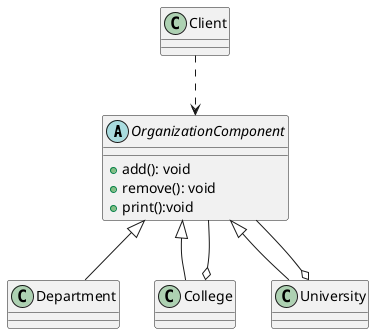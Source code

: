 @startuml
abstract class OrganizationComponent{
+add(): void
+remove(): void
+print():void
}
class Department
class College
class University
OrganizationComponent <|-- Department
OrganizationComponent <|-- College
OrganizationComponent <|-- University
University o-- OrganizationComponent
College o-- OrganizationComponent

Client ..> OrganizationComponent
@enduml